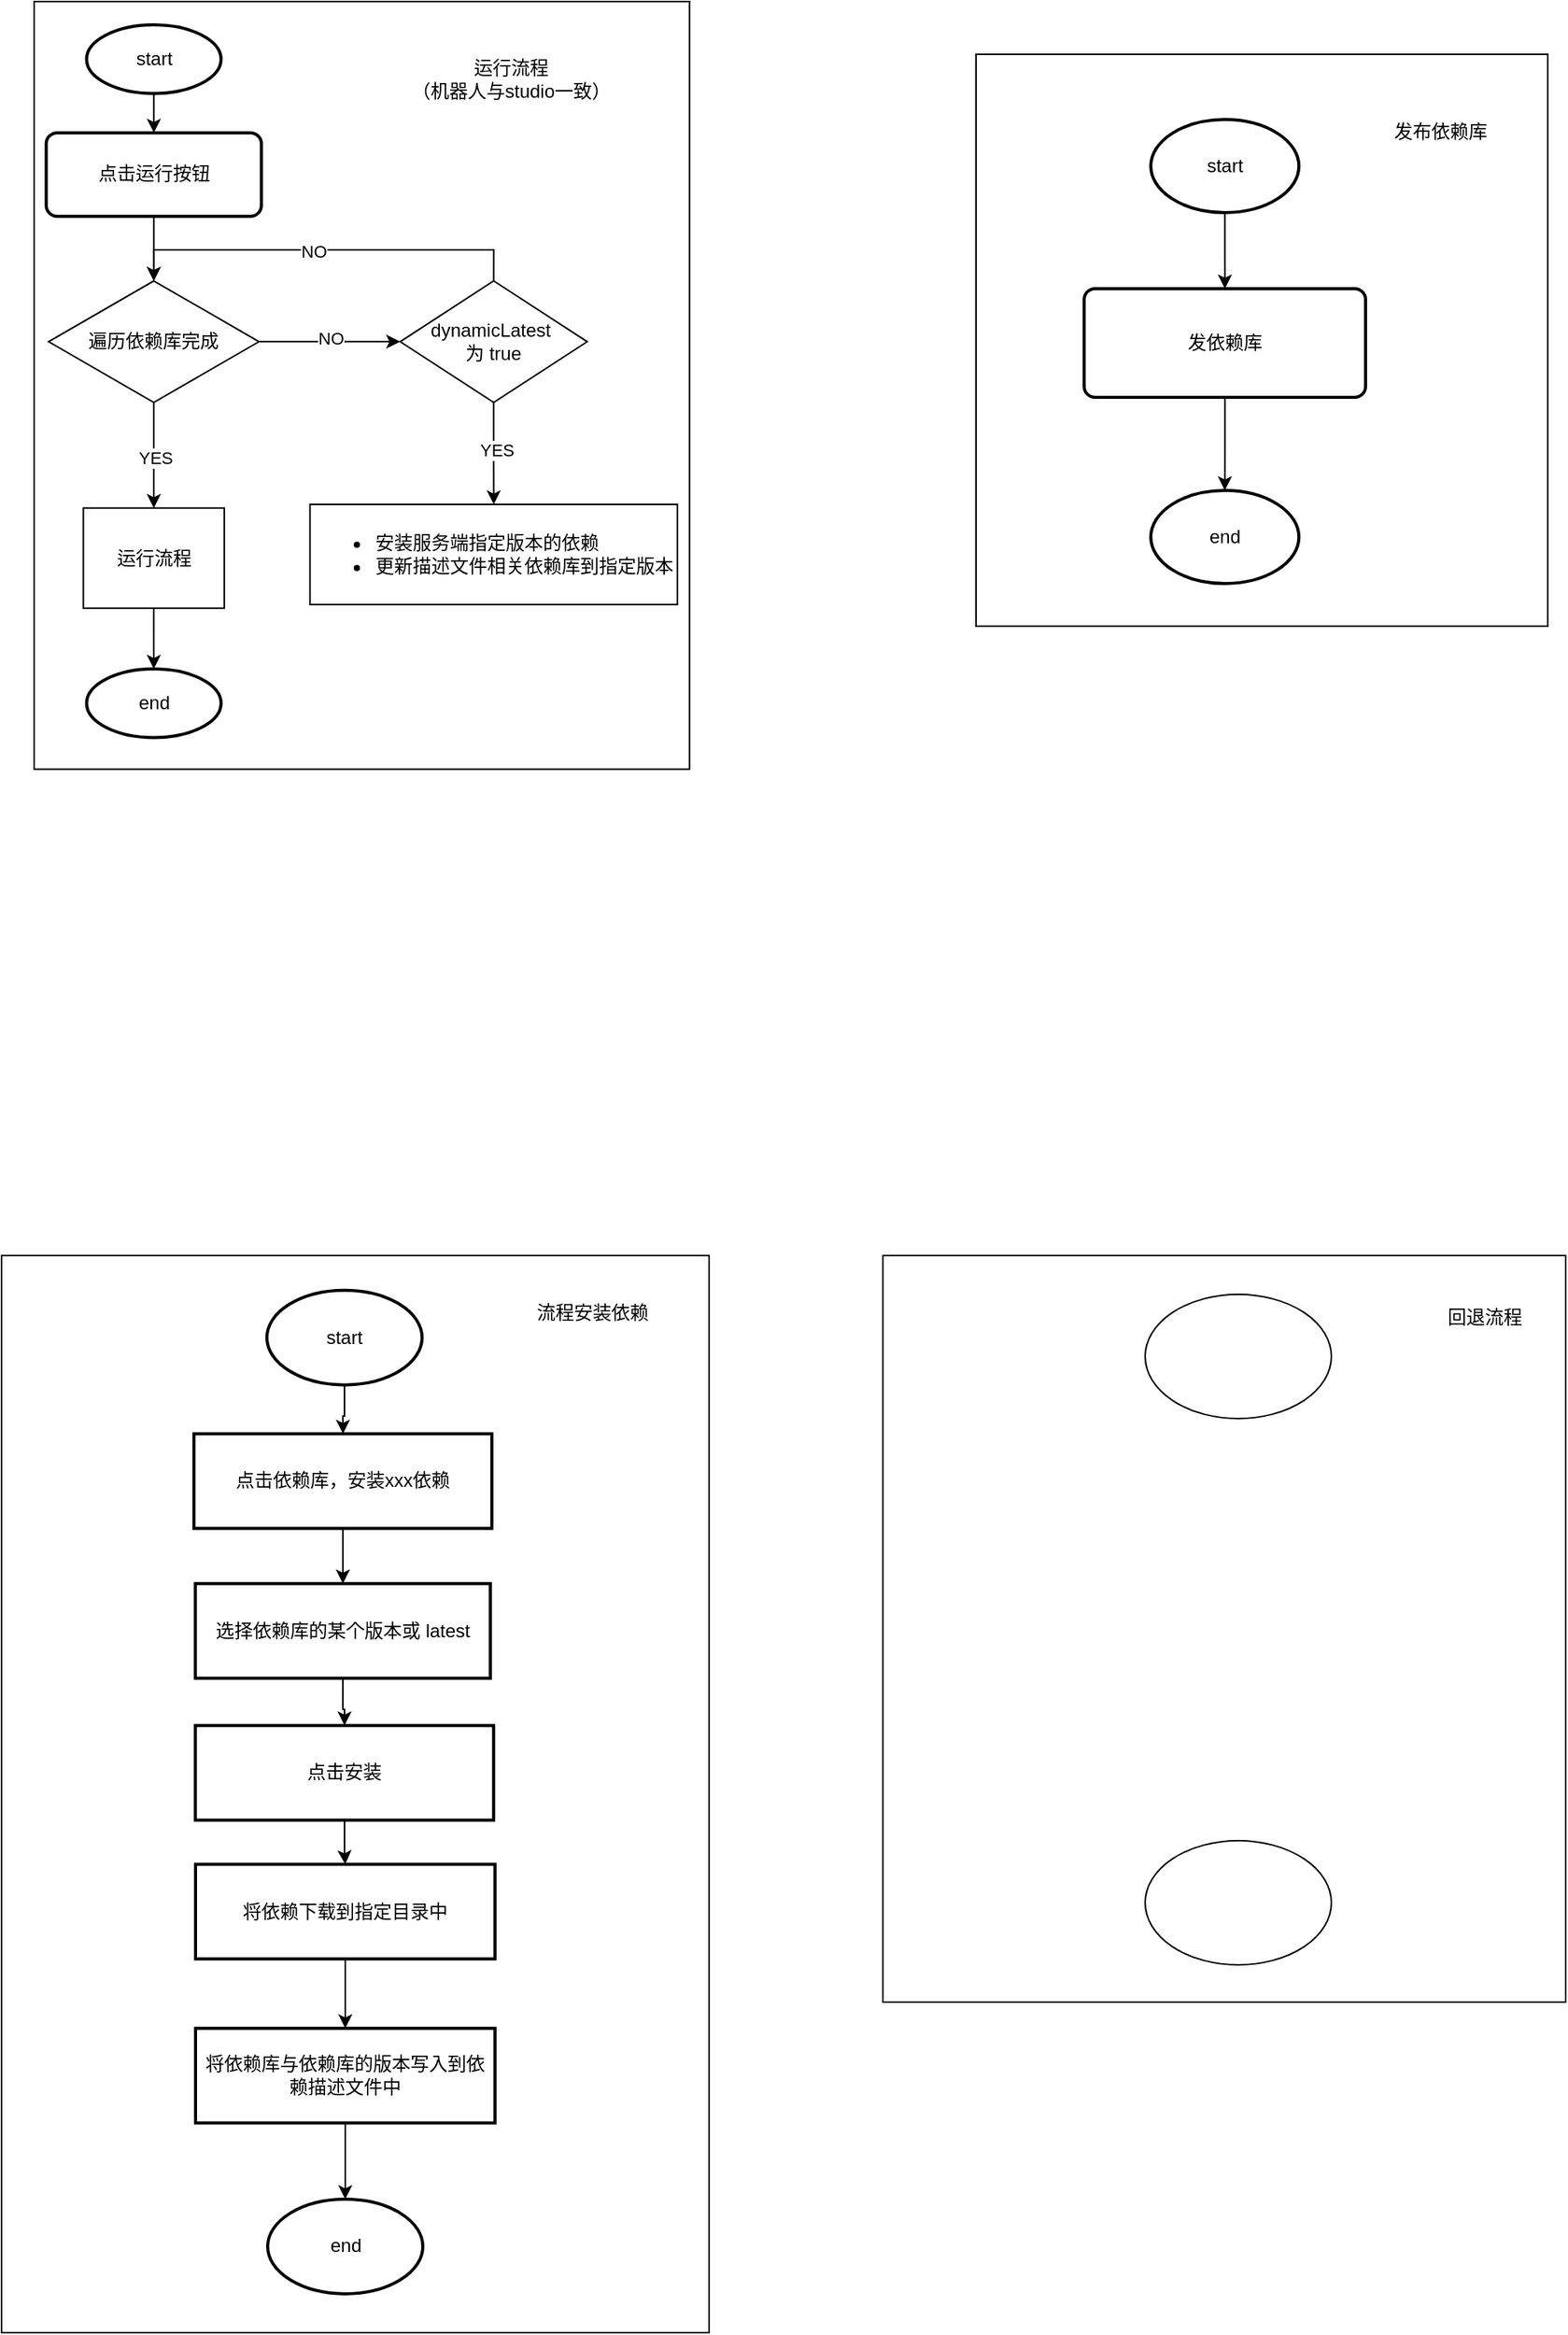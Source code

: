 <mxfile version="24.6.2" type="github">
  <diagram name="第 1 页" id="jzlJeiso7Pvc1WCV_yvY">
    <mxGraphModel dx="1247" dy="2316" grid="0" gridSize="10" guides="1" tooltips="1" connect="1" arrows="1" fold="1" page="1" pageScale="1" pageWidth="1169" pageHeight="827" math="0" shadow="0">
      <root>
        <mxCell id="0" />
        <mxCell id="1" parent="0" />
        <mxCell id="1U5JIpxvgaTDl-cOjemG-40" value="" style="group" parent="1" vertex="1" connectable="0">
          <mxGeometry x="715" y="-1538" width="368.455" height="368.455" as="geometry" />
        </mxCell>
        <mxCell id="1U5JIpxvgaTDl-cOjemG-17" value="" style="whiteSpace=wrap;html=1;aspect=fixed;strokeColor=default;container=0;" parent="1U5JIpxvgaTDl-cOjemG-40" vertex="1">
          <mxGeometry width="368.455" height="368.455" as="geometry" />
        </mxCell>
        <mxCell id="1U5JIpxvgaTDl-cOjemG-1" value="start" style="strokeWidth=2;html=1;shape=mxgraph.flowchart.start_1;whiteSpace=wrap;movable=1;resizable=1;rotatable=1;deletable=1;editable=1;locked=0;connectable=1;container=0;" parent="1U5JIpxvgaTDl-cOjemG-40" vertex="1">
          <mxGeometry x="112.636" y="42" width="95.455" height="60" as="geometry" />
        </mxCell>
        <mxCell id="1U5JIpxvgaTDl-cOjemG-2" value="发依赖库" style="rounded=1;whiteSpace=wrap;html=1;absoluteArcSize=1;arcSize=14;strokeWidth=2;movable=1;resizable=1;rotatable=1;deletable=1;editable=1;locked=0;connectable=1;container=0;" parent="1U5JIpxvgaTDl-cOjemG-40" vertex="1">
          <mxGeometry x="69.682" y="151" width="181.364" height="70" as="geometry" />
        </mxCell>
        <mxCell id="1U5JIpxvgaTDl-cOjemG-38" value="" style="edgeStyle=orthogonalEdgeStyle;rounded=0;orthogonalLoop=1;jettySize=auto;html=1;" parent="1U5JIpxvgaTDl-cOjemG-40" source="1U5JIpxvgaTDl-cOjemG-1" target="1U5JIpxvgaTDl-cOjemG-2" edge="1">
          <mxGeometry relative="1" as="geometry" />
        </mxCell>
        <mxCell id="1U5JIpxvgaTDl-cOjemG-3" value="end" style="strokeWidth=2;html=1;shape=mxgraph.flowchart.start_1;whiteSpace=wrap;movable=1;resizable=1;rotatable=1;deletable=1;editable=1;locked=0;connectable=1;container=0;" parent="1U5JIpxvgaTDl-cOjemG-40" vertex="1">
          <mxGeometry x="112.636" y="281" width="95.455" height="60" as="geometry" />
        </mxCell>
        <mxCell id="1U5JIpxvgaTDl-cOjemG-39" value="" style="edgeStyle=orthogonalEdgeStyle;rounded=0;orthogonalLoop=1;jettySize=auto;html=1;" parent="1U5JIpxvgaTDl-cOjemG-40" source="1U5JIpxvgaTDl-cOjemG-2" target="1U5JIpxvgaTDl-cOjemG-3" edge="1">
          <mxGeometry relative="1" as="geometry" />
        </mxCell>
        <mxCell id="1U5JIpxvgaTDl-cOjemG-14" value="发布依赖库" style="text;html=1;strokeColor=none;fillColor=none;align=center;verticalAlign=middle;whiteSpace=wrap;rounded=0;container=0;" parent="1U5JIpxvgaTDl-cOjemG-40" vertex="1">
          <mxGeometry x="251.045" y="36" width="96.762" height="28.68" as="geometry" />
        </mxCell>
        <mxCell id="1U5JIpxvgaTDl-cOjemG-79" value="" style="group;strokeColor=default;" parent="1" vertex="1" connectable="0">
          <mxGeometry x="87" y="-764" width="456" height="694" as="geometry" />
        </mxCell>
        <mxCell id="1U5JIpxvgaTDl-cOjemG-58" value="start" style="strokeWidth=2;html=1;shape=mxgraph.flowchart.start_1;whiteSpace=wrap;strokeColor=default;" parent="1U5JIpxvgaTDl-cOjemG-79" vertex="1">
          <mxGeometry x="171" y="22.354" width="100" height="60.966" as="geometry" />
        </mxCell>
        <mxCell id="1U5JIpxvgaTDl-cOjemG-59" value="end" style="strokeWidth=2;html=1;shape=mxgraph.flowchart.start_1;whiteSpace=wrap;strokeColor=default;" parent="1U5JIpxvgaTDl-cOjemG-79" vertex="1">
          <mxGeometry x="171.5" y="608.004" width="100" height="60.966" as="geometry" />
        </mxCell>
        <mxCell id="1U5JIpxvgaTDl-cOjemG-61" value="点击依赖库，安装xxx依赖" style="whiteSpace=wrap;html=1;strokeWidth=2;" parent="1U5JIpxvgaTDl-cOjemG-79" vertex="1">
          <mxGeometry x="124" y="114.82" width="192" height="60.966" as="geometry" />
        </mxCell>
        <mxCell id="1U5JIpxvgaTDl-cOjemG-62" value="" style="edgeStyle=orthogonalEdgeStyle;rounded=0;orthogonalLoop=1;jettySize=auto;html=1;" parent="1U5JIpxvgaTDl-cOjemG-79" source="1U5JIpxvgaTDl-cOjemG-58" target="1U5JIpxvgaTDl-cOjemG-61" edge="1">
          <mxGeometry relative="1" as="geometry" />
        </mxCell>
        <mxCell id="1U5JIpxvgaTDl-cOjemG-63" value="选择依赖库的某个版本或 latest" style="whiteSpace=wrap;html=1;strokeWidth=2;" parent="1U5JIpxvgaTDl-cOjemG-79" vertex="1">
          <mxGeometry x="124.87" y="211.35" width="190.13" height="60.97" as="geometry" />
        </mxCell>
        <mxCell id="1U5JIpxvgaTDl-cOjemG-64" value="" style="edgeStyle=orthogonalEdgeStyle;rounded=0;orthogonalLoop=1;jettySize=auto;html=1;" parent="1U5JIpxvgaTDl-cOjemG-79" source="1U5JIpxvgaTDl-cOjemG-61" target="1U5JIpxvgaTDl-cOjemG-63" edge="1">
          <mxGeometry relative="1" as="geometry" />
        </mxCell>
        <mxCell id="1U5JIpxvgaTDl-cOjemG-65" value="点击安装" style="whiteSpace=wrap;html=1;strokeWidth=2;" parent="1U5JIpxvgaTDl-cOjemG-79" vertex="1">
          <mxGeometry x="124.87" y="302.799" width="192.25" height="60.966" as="geometry" />
        </mxCell>
        <mxCell id="1U5JIpxvgaTDl-cOjemG-66" value="" style="edgeStyle=orthogonalEdgeStyle;rounded=0;orthogonalLoop=1;jettySize=auto;html=1;" parent="1U5JIpxvgaTDl-cOjemG-79" source="1U5JIpxvgaTDl-cOjemG-63" target="1U5JIpxvgaTDl-cOjemG-65" edge="1">
          <mxGeometry relative="1" as="geometry" />
        </mxCell>
        <mxCell id="1U5JIpxvgaTDl-cOjemG-67" value="将依赖下载到指定目录中" style="whiteSpace=wrap;html=1;strokeWidth=2;strokeColor=default;" parent="1U5JIpxvgaTDl-cOjemG-79" vertex="1">
          <mxGeometry x="125" y="392.217" width="193" height="60.966" as="geometry" />
        </mxCell>
        <mxCell id="1U5JIpxvgaTDl-cOjemG-68" value="" style="edgeStyle=orthogonalEdgeStyle;rounded=0;orthogonalLoop=1;jettySize=auto;html=1;" parent="1U5JIpxvgaTDl-cOjemG-79" source="1U5JIpxvgaTDl-cOjemG-65" target="1U5JIpxvgaTDl-cOjemG-67" edge="1">
          <mxGeometry relative="1" as="geometry" />
        </mxCell>
        <mxCell id="1U5JIpxvgaTDl-cOjemG-74" value="" style="edgeStyle=orthogonalEdgeStyle;rounded=0;orthogonalLoop=1;jettySize=auto;html=1;" parent="1U5JIpxvgaTDl-cOjemG-79" source="1U5JIpxvgaTDl-cOjemG-72" target="1U5JIpxvgaTDl-cOjemG-59" edge="1">
          <mxGeometry relative="1" as="geometry" />
        </mxCell>
        <mxCell id="1U5JIpxvgaTDl-cOjemG-72" value="将依赖库与依赖库的版本写入到依赖描述文件中" style="whiteSpace=wrap;html=1;strokeWidth=2;strokeColor=default;" parent="1U5JIpxvgaTDl-cOjemG-79" vertex="1">
          <mxGeometry x="125" y="497.892" width="193" height="60.966" as="geometry" />
        </mxCell>
        <mxCell id="1U5JIpxvgaTDl-cOjemG-73" value="" style="edgeStyle=orthogonalEdgeStyle;rounded=0;orthogonalLoop=1;jettySize=auto;html=1;" parent="1U5JIpxvgaTDl-cOjemG-79" source="1U5JIpxvgaTDl-cOjemG-67" target="1U5JIpxvgaTDl-cOjemG-72" edge="1">
          <mxGeometry relative="1" as="geometry" />
        </mxCell>
        <mxCell id="1U5JIpxvgaTDl-cOjemG-80" value="流程安装依赖" style="text;html=1;strokeColor=none;fillColor=none;align=center;verticalAlign=middle;whiteSpace=wrap;rounded=0;" parent="1U5JIpxvgaTDl-cOjemG-79" vertex="1">
          <mxGeometry x="323" y="22.35" width="116" height="30" as="geometry" />
        </mxCell>
        <mxCell id="1U5JIpxvgaTDl-cOjemG-87" value="" style="group;strokeColor=default;" parent="1" vertex="1" connectable="0">
          <mxGeometry x="655" y="-764" width="440" height="481" as="geometry" />
        </mxCell>
        <mxCell id="1U5JIpxvgaTDl-cOjemG-84" value="" style="ellipse;whiteSpace=wrap;html=1;strokeColor=default;" parent="1U5JIpxvgaTDl-cOjemG-87" vertex="1">
          <mxGeometry x="169" y="25" width="120" height="80" as="geometry" />
        </mxCell>
        <mxCell id="1U5JIpxvgaTDl-cOjemG-85" value="" style="ellipse;whiteSpace=wrap;html=1;strokeColor=default;" parent="1U5JIpxvgaTDl-cOjemG-87" vertex="1">
          <mxGeometry x="169" y="377" width="120" height="80" as="geometry" />
        </mxCell>
        <mxCell id="1U5JIpxvgaTDl-cOjemG-86" value="回退流程" style="text;html=1;strokeColor=none;fillColor=none;align=center;verticalAlign=middle;whiteSpace=wrap;rounded=0;" parent="1U5JIpxvgaTDl-cOjemG-87" vertex="1">
          <mxGeometry x="358" y="25" width="60" height="30" as="geometry" />
        </mxCell>
        <mxCell id="1LkYGA2Oof052tDp7pS_-40" value="" style="group;strokeColor=default;" vertex="1" connectable="0" parent="1">
          <mxGeometry x="108" y="-1572" width="422.35" height="494.64" as="geometry" />
        </mxCell>
        <mxCell id="1U5JIpxvgaTDl-cOjemG-36" value="" style="edgeStyle=orthogonalEdgeStyle;rounded=0;orthogonalLoop=1;jettySize=auto;html=1;" parent="1LkYGA2Oof052tDp7pS_-40" source="1U5JIpxvgaTDl-cOjemG-4" target="1U5JIpxvgaTDl-cOjemG-5" edge="1">
          <mxGeometry relative="1" as="geometry" />
        </mxCell>
        <mxCell id="1U5JIpxvgaTDl-cOjemG-4" value="start" style="strokeWidth=2;html=1;shape=mxgraph.flowchart.start_1;whiteSpace=wrap;" parent="1LkYGA2Oof052tDp7pS_-40" vertex="1">
          <mxGeometry x="33.791" y="15" width="86.665" height="44.236" as="geometry" />
        </mxCell>
        <mxCell id="1LkYGA2Oof052tDp7pS_-6" value="" style="edgeStyle=orthogonalEdgeStyle;rounded=0;orthogonalLoop=1;jettySize=auto;html=1;entryX=0.5;entryY=0;entryDx=0;entryDy=0;" edge="1" parent="1LkYGA2Oof052tDp7pS_-40" source="1U5JIpxvgaTDl-cOjemG-5" target="1LkYGA2Oof052tDp7pS_-27">
          <mxGeometry relative="1" as="geometry">
            <mxPoint x="69.329" y="174.295" as="targetPoint" />
          </mxGeometry>
        </mxCell>
        <mxCell id="1U5JIpxvgaTDl-cOjemG-5" value="点击运行按钮" style="rounded=1;whiteSpace=wrap;html=1;absoluteArcSize=1;arcSize=14;strokeWidth=2;" parent="1LkYGA2Oof052tDp7pS_-40" vertex="1">
          <mxGeometry x="7.79" y="84.57" width="138.657" height="53.779" as="geometry" />
        </mxCell>
        <mxCell id="1U5JIpxvgaTDl-cOjemG-26" value="运行流程&lt;br&gt;（机器人与studio一致）" style="text;html=1;strokeColor=none;fillColor=none;align=center;verticalAlign=middle;whiteSpace=wrap;rounded=0;" parent="1LkYGA2Oof052tDp7pS_-40" vertex="1">
          <mxGeometry x="206.138" y="33.414" width="202.631" height="32.264" as="geometry" />
        </mxCell>
        <mxCell id="1U5JIpxvgaTDl-cOjemG-28" value="&lt;ul&gt;&lt;li&gt;安装服务端指定版本的依赖&lt;/li&gt;&lt;li&gt;更新描述文件相关依赖库到指定版本&lt;/li&gt;&lt;/ul&gt;" style="whiteSpace=wrap;html=1;align=left;" parent="1LkYGA2Oof052tDp7pS_-40" vertex="1">
          <mxGeometry x="177.787" y="324.002" width="236.783" height="64.54" as="geometry" />
        </mxCell>
        <mxCell id="1U5JIpxvgaTDl-cOjemG-34" value="" style="edgeStyle=orthogonalEdgeStyle;rounded=0;orthogonalLoop=1;jettySize=auto;html=1;entryX=0.5;entryY=0;entryDx=0;entryDy=0;entryPerimeter=0;" parent="1LkYGA2Oof052tDp7pS_-40" source="1U5JIpxvgaTDl-cOjemG-31" target="1LkYGA2Oof052tDp7pS_-43" edge="1">
          <mxGeometry relative="1" as="geometry">
            <mxPoint x="77.174" y="434.0" as="targetPoint" />
          </mxGeometry>
        </mxCell>
        <mxCell id="1U5JIpxvgaTDl-cOjemG-31" value="运行流程" style="whiteSpace=wrap;html=1;" parent="1LkYGA2Oof052tDp7pS_-40" vertex="1">
          <mxGeometry x="31.721" y="326.336" width="90.833" height="64.534" as="geometry" />
        </mxCell>
        <mxCell id="1LkYGA2Oof052tDp7pS_-32" value="" style="edgeStyle=orthogonalEdgeStyle;rounded=0;orthogonalLoop=1;jettySize=auto;html=1;" edge="1" parent="1LkYGA2Oof052tDp7pS_-40" source="1LkYGA2Oof052tDp7pS_-27" target="1LkYGA2Oof052tDp7pS_-31">
          <mxGeometry relative="1" as="geometry" />
        </mxCell>
        <mxCell id="1LkYGA2Oof052tDp7pS_-34" value="NO" style="edgeLabel;html=1;align=center;verticalAlign=middle;resizable=0;points=[];" vertex="1" connectable="0" parent="1LkYGA2Oof052tDp7pS_-32">
          <mxGeometry x="-0.002" y="2" relative="1" as="geometry">
            <mxPoint as="offset" />
          </mxGeometry>
        </mxCell>
        <mxCell id="1LkYGA2Oof052tDp7pS_-38" value="" style="edgeStyle=orthogonalEdgeStyle;rounded=0;orthogonalLoop=1;jettySize=auto;html=1;" edge="1" parent="1LkYGA2Oof052tDp7pS_-40" source="1LkYGA2Oof052tDp7pS_-27" target="1U5JIpxvgaTDl-cOjemG-31">
          <mxGeometry relative="1" as="geometry" />
        </mxCell>
        <mxCell id="1LkYGA2Oof052tDp7pS_-39" value="YES" style="edgeLabel;html=1;align=center;verticalAlign=middle;resizable=0;points=[];" vertex="1" connectable="0" parent="1LkYGA2Oof052tDp7pS_-38">
          <mxGeometry x="0.025" y="1" relative="1" as="geometry">
            <mxPoint as="offset" />
          </mxGeometry>
        </mxCell>
        <mxCell id="1LkYGA2Oof052tDp7pS_-27" value="遍历依赖库完成" style="rhombus;whiteSpace=wrap;html=1;" vertex="1" parent="1LkYGA2Oof052tDp7pS_-40">
          <mxGeometry x="9.337" y="180.003" width="135.569" height="78.294" as="geometry" />
        </mxCell>
        <mxCell id="1LkYGA2Oof052tDp7pS_-35" style="edgeStyle=orthogonalEdgeStyle;rounded=0;orthogonalLoop=1;jettySize=auto;html=1;exitX=0.5;exitY=0;exitDx=0;exitDy=0;entryX=0.5;entryY=0;entryDx=0;entryDy=0;" edge="1" parent="1LkYGA2Oof052tDp7pS_-40" source="1LkYGA2Oof052tDp7pS_-31" target="1LkYGA2Oof052tDp7pS_-27">
          <mxGeometry relative="1" as="geometry" />
        </mxCell>
        <mxCell id="1LkYGA2Oof052tDp7pS_-37" value="NO" style="edgeLabel;html=1;align=center;verticalAlign=middle;resizable=0;points=[];" vertex="1" connectable="0" parent="1LkYGA2Oof052tDp7pS_-35">
          <mxGeometry x="0.049" y="1" relative="1" as="geometry">
            <mxPoint as="offset" />
          </mxGeometry>
        </mxCell>
        <mxCell id="1LkYGA2Oof052tDp7pS_-36" value="" style="edgeStyle=orthogonalEdgeStyle;rounded=0;orthogonalLoop=1;jettySize=auto;html=1;" edge="1" parent="1LkYGA2Oof052tDp7pS_-40" source="1LkYGA2Oof052tDp7pS_-31" target="1U5JIpxvgaTDl-cOjemG-28">
          <mxGeometry relative="1" as="geometry" />
        </mxCell>
        <mxCell id="1LkYGA2Oof052tDp7pS_-45" value="YES" style="edgeLabel;html=1;align=center;verticalAlign=middle;resizable=0;points=[];" vertex="1" connectable="0" parent="1LkYGA2Oof052tDp7pS_-36">
          <mxGeometry x="-0.065" y="2" relative="1" as="geometry">
            <mxPoint as="offset" />
          </mxGeometry>
        </mxCell>
        <mxCell id="1LkYGA2Oof052tDp7pS_-31" value="dynamicLatest&amp;nbsp;&lt;div&gt;为 true&lt;/div&gt;" style="rhombus;whiteSpace=wrap;html=1;" vertex="1" parent="1LkYGA2Oof052tDp7pS_-40">
          <mxGeometry x="235.926" y="180.003" width="120.499" height="78.294" as="geometry" />
        </mxCell>
        <mxCell id="1LkYGA2Oof052tDp7pS_-43" value="end" style="strokeWidth=2;html=1;shape=mxgraph.flowchart.start_1;whiteSpace=wrap;" vertex="1" parent="1LkYGA2Oof052tDp7pS_-40">
          <mxGeometry x="33.801" y="430" width="86.665" height="44.236" as="geometry" />
        </mxCell>
      </root>
    </mxGraphModel>
  </diagram>
</mxfile>
